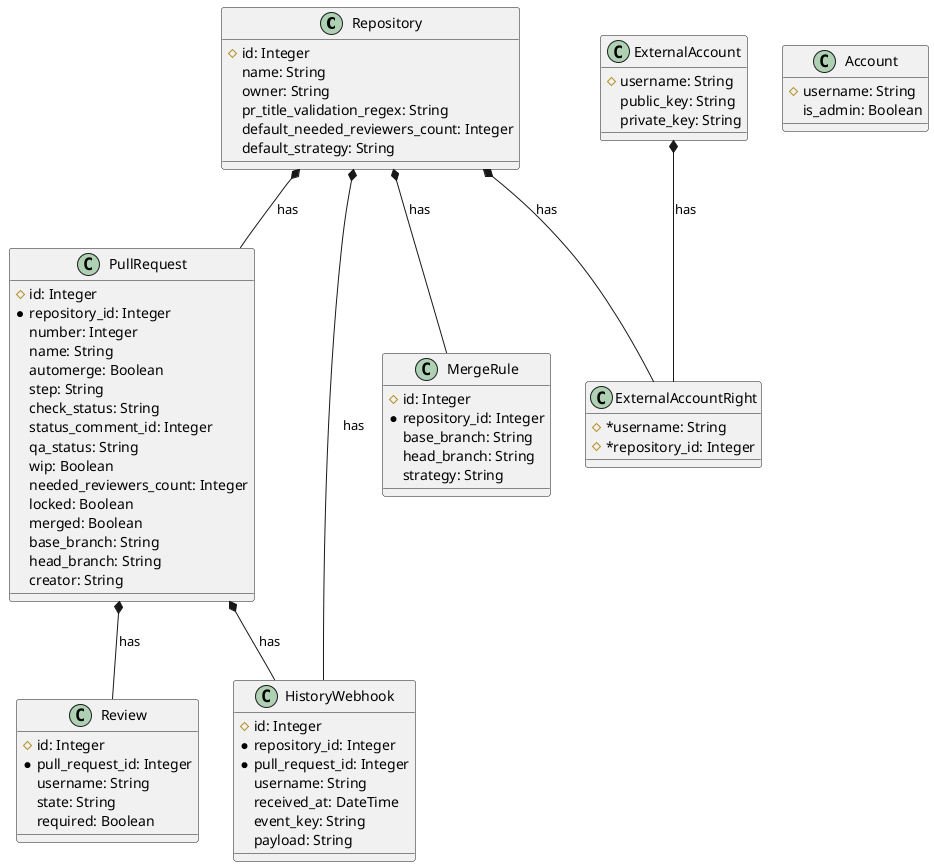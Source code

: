 @startuml Schema
class Repository {
    #id: Integer
    name: String
    owner: String
    pr_title_validation_regex: String
    default_needed_reviewers_count: Integer
    default_strategy: String
}
class PullRequest {
    #id: Integer
    *repository_id: Integer
    number: Integer
    name: String
    automerge: Boolean
    step: String
    check_status: String
    status_comment_id: Integer
    qa_status: String
    wip: Boolean
    needed_reviewers_count: Integer
    locked: Boolean
    merged: Boolean
    base_branch: String
    head_branch: String
    creator: String
}
class Review {
    #id: Integer
    *pull_request_id: Integer
    username: String
    state: String
    required: Boolean
}
class MergeRule {
    #id: Integer
    *repository_id: Integer
    base_branch: String
    head_branch: String
    strategy: String
}

class ExternalAccount {
    #username: String
    public_key: String
    private_key: String
}
class ExternalAccountRight {
    #*username: String
    #*repository_id: Integer
}

class Account {
    #username: String
    is_admin: Boolean
}

class HistoryWebhook {
    #id: Integer
    *repository_id: Integer
    *pull_request_id: Integer
    username: String
    received_at: DateTime
    event_key: String
    payload: String
}

Repository *-- PullRequest : has
Repository *-- MergeRule : has
PullRequest *-- Review : has
ExternalAccount *-- ExternalAccountRight : has
Repository *-- ExternalAccountRight : has
Repository *-- HistoryWebhook : has
PullRequest *-- HistoryWebhook : has
@enduml
